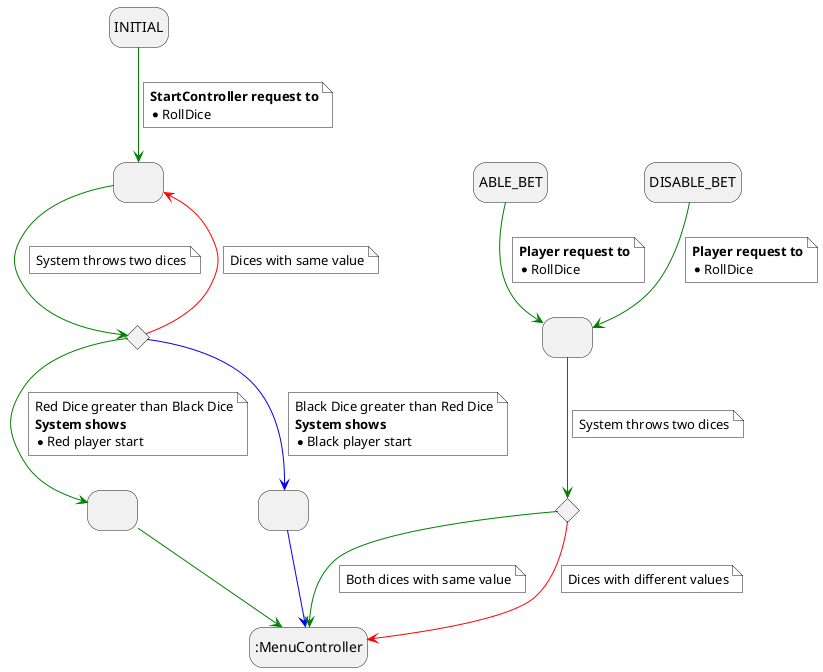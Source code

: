 @startuml
hide empty description

state INITIAL

state 1 as " "
state 2 as " " <<choice>>
state 3 as " "
state 4 as " "
state 5 as " "
state 6 as " " <<choice>>

' TODO: Hace falta especificar desde donse se ejecuta el
' TODO: controlador?
INITIAL -[#green]-> 1
note on link #white
    <b>StartController request to</b>
    * RollDice
end note

1 -[#green]-> 2
note on link #white
    System throws two dices
end note

2 -[#red]-> 1
note on link #white
    Dices with same value
end note

2 -[#green]-> 3
note on link #white
    Red Dice greater than Black Dice
    <b>System shows</b>
    * Red player start
end note

2 -[#blue]-> 4
note on link #white
    Black Dice greater than Red Dice
    <b>System shows</b>
    * Black player start
end note

3 -[#green]-> :MenuController
4 -[#blue]-> :MenuController

ABLE_BET -[#green]-> 5
note on link #white
    <b>Player request to</b>
    * RollDice
end note

DISABLE_BET -[#green]-> 5
note on link #white
    <b>Player request to</b>
    * RollDice
end note

5 -[#green]-> 6
note on link #white
    System throws two dices
end note

6 -[#green]-> :MenuController
note on link #white
    Both dices with same value
end note

6 -[#red]-> :MenuController
note on link #white
    Dices with different values
end note

@enduml
